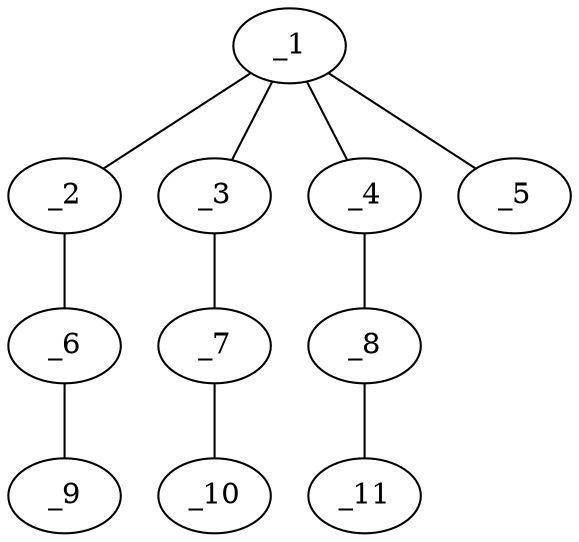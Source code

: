 graph molid5226 {
	_1	 [charge=0,
		chem=17,
		symbol="Si ",
		x="4.5981",
		y="-0.866"];
	_2	 [charge=0,
		chem=2,
		symbol="O  ",
		x="5.4641",
		y="-0.366"];
	_1 -- _2	 [valence=1];
	_3	 [charge=0,
		chem=2,
		symbol="O  ",
		x="3.7321",
		y="-1.366"];
	_1 -- _3	 [valence=1];
	_4	 [charge=0,
		chem=2,
		symbol="O  ",
		x="4.0981",
		y=0];
	_1 -- _4	 [valence=1];
	_5	 [charge=0,
		chem=1,
		symbol="C  ",
		x="5.0981",
		y="-1.7321"];
	_1 -- _5	 [valence=1];
	_6	 [charge=0,
		chem=1,
		symbol="C  ",
		x="6.3301",
		y="-0.866"];
	_2 -- _6	 [valence=1];
	_7	 [charge=0,
		chem=1,
		symbol="C  ",
		x="2.866",
		y="-0.866"];
	_3 -- _7	 [valence=1];
	_8	 [charge=0,
		chem=1,
		symbol="C  ",
		x="4.5981",
		y="0.866"];
	_4 -- _8	 [valence=1];
	_9	 [charge=0,
		chem=1,
		symbol="C  ",
		x="7.1962",
		y="-0.366"];
	_6 -- _9	 [valence=1];
	_10	 [charge=0,
		chem=1,
		symbol="C  ",
		x=2,
		y="-1.366"];
	_7 -- _10	 [valence=1];
	_11	 [charge=0,
		chem=1,
		symbol="C  ",
		x="4.0981",
		y="1.7321"];
	_8 -- _11	 [valence=1];
}
